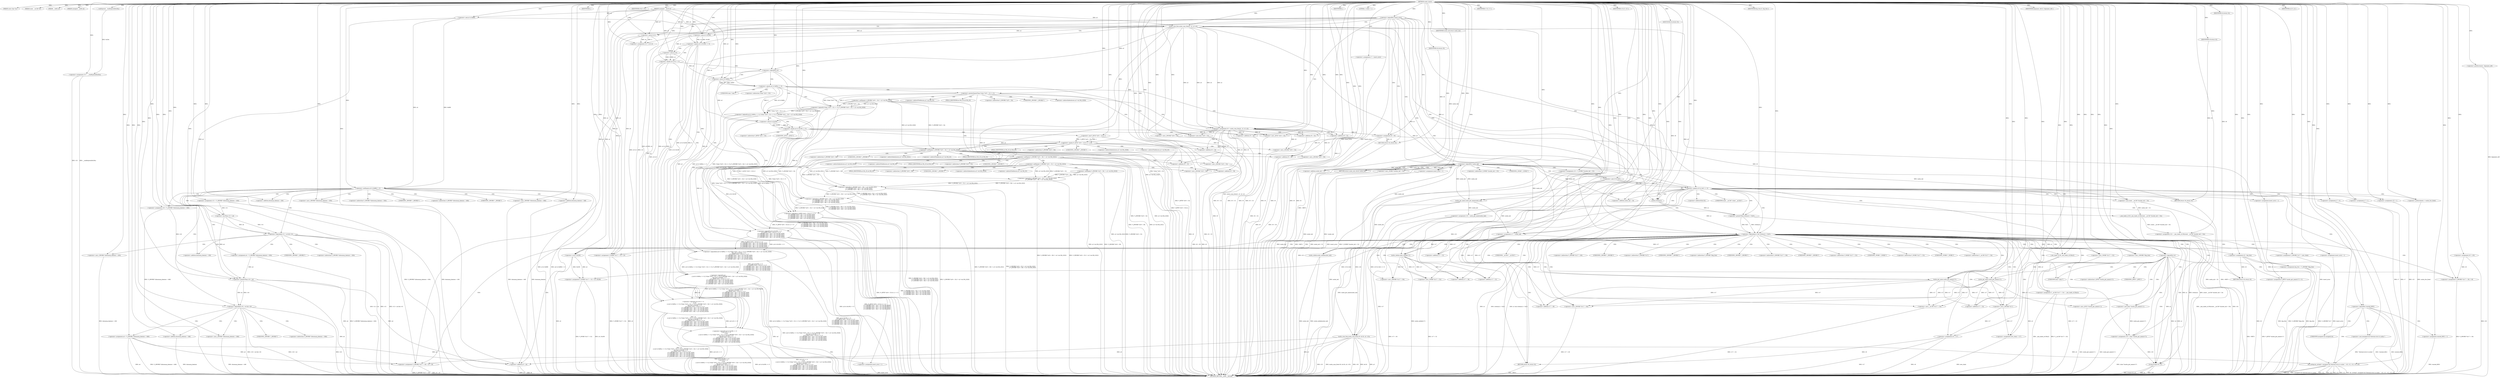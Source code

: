 digraph cache_insert {  
"1000118" [label = "(METHOD,cache_insert)" ]
"1000555" [label = "(METHOD_RETURN,__int64 __fastcall)" ]
"1000119" [label = "(PARAM,const char *a1)" ]
"1000120" [label = "(PARAM,const __m128i *a2)" ]
"1000121" [label = "(PARAM,__int64 a3)" ]
"1000122" [label = "(PARAM,unsigned __int64 a4)" ]
"1000123" [label = "(PARAM,unsigned __int16 a5)" ]
"1000142" [label = "(<operator>.assignment,v25 = __readfsqword(0x28u))" ]
"1000144" [label = "(__readfsqword,__readfsqword(0x28u))" ]
"1000147" [label = "(<operator>.notEquals,(a5 & 0x980) != 0)" ]
"1000148" [label = "(<operator>.and,a5 & 0x980)" ]
"1000153" [label = "(<operator>.assignment,v15 = *(_QWORD *)(dnsmasq_daemon + 456))" ]
"1000156" [label = "(<operator>.cast,(_QWORD *)(dnsmasq_daemon + 456))" ]
"1000158" [label = "(<operator>.addition,dnsmasq_daemon + 456)" ]
"1000162" [label = "(<operator>.logicalAnd,v15 < a4 && v15)" ]
"1000163" [label = "(<operator>.lessThan,v15 < a4)" ]
"1000167" [label = "(<operator>.assignment,a4 = *(_QWORD *)(dnsmasq_daemon + 456))" ]
"1000170" [label = "(<operator>.cast,(_QWORD *)(dnsmasq_daemon + 456))" ]
"1000172" [label = "(<operator>.addition,dnsmasq_daemon + 456)" ]
"1000175" [label = "(<operator>.assignment,v16 = *(_QWORD *)(dnsmasq_daemon + 448))" ]
"1000178" [label = "(<operator>.cast,(_QWORD *)(dnsmasq_daemon + 448))" ]
"1000180" [label = "(<operator>.addition,dnsmasq_daemon + 448)" ]
"1000184" [label = "(<operator>.logicalAnd,v16 > a4 && v16)" ]
"1000185" [label = "(<operator>.greaterThan,v16 > a4)" ]
"1000189" [label = "(<operator>.assignment,a4 = *(_QWORD *)(dnsmasq_daemon + 448))" ]
"1000192" [label = "(<operator>.cast,(_QWORD *)(dnsmasq_daemon + 448))" ]
"1000194" [label = "(<operator>.addition,dnsmasq_daemon + 448)" ]
"1000197" [label = "(<operator>.assignment,v7 = insert_error)" ]
"1000200" [label = "(IDENTIFIER,L,)" ]
"1000202" [label = "(<operator>.logicalNot,!insert_error)" ]
"1000205" [label = "(<operator>.assignment,v9 = cache_scan_free(a1, a2, a3, a5))" ]
"1000207" [label = "(cache_scan_free,cache_scan_free(a1, a2, a3, a5))" ]
"1000212" [label = "(<operator>.assignment,v8 = v9)" ]
"1000216" [label = "(IDENTIFIER,v9,if ( v9 ))" ]
"1000219" [label = "(<operator>.logicalOr,(a5 & 0x180) == 0\n        || (a5 & 8) == 0\n        || !a2\n        || ((a5 & 0x80u) == 0 || *(char *)(v9 + 52) >= 0 || *(_DWORD *)(v9 + 24) != a2->m128i_i32[0])\n        && ((a5 & 0x100) == 0\n         || (*(_BYTE *)(v9 + 53) & 1) == 0\n         || *(_DWORD *)(v9 + 24) != a2->m128i_i32[0]\n         || *(_DWORD *)(v9 + 28) != a2->m128i_i32[1]\n         || *(_DWORD *)(v9 + 32) != a2->m128i_i32[2]\n         || *(_DWORD *)(v9 + 36) != a2->m128i_i32[3]))" ]
"1000220" [label = "(<operator>.equals,(a5 & 0x180) == 0)" ]
"1000221" [label = "(<operator>.and,a5 & 0x180)" ]
"1000225" [label = "(<operator>.logicalOr,(a5 & 8) == 0\n        || !a2\n        || ((a5 & 0x80u) == 0 || *(char *)(v9 + 52) >= 0 || *(_DWORD *)(v9 + 24) != a2->m128i_i32[0])\n        && ((a5 & 0x100) == 0\n         || (*(_BYTE *)(v9 + 53) & 1) == 0\n         || *(_DWORD *)(v9 + 24) != a2->m128i_i32[0]\n         || *(_DWORD *)(v9 + 28) != a2->m128i_i32[1]\n         || *(_DWORD *)(v9 + 32) != a2->m128i_i32[2]\n         || *(_DWORD *)(v9 + 36) != a2->m128i_i32[3]))" ]
"1000226" [label = "(<operator>.equals,(a5 & 8) == 0)" ]
"1000227" [label = "(<operator>.and,a5 & 8)" ]
"1000231" [label = "(<operator>.logicalOr,!a2\n        || ((a5 & 0x80u) == 0 || *(char *)(v9 + 52) >= 0 || *(_DWORD *)(v9 + 24) != a2->m128i_i32[0])\n        && ((a5 & 0x100) == 0\n         || (*(_BYTE *)(v9 + 53) & 1) == 0\n         || *(_DWORD *)(v9 + 24) != a2->m128i_i32[0]\n         || *(_DWORD *)(v9 + 28) != a2->m128i_i32[1]\n         || *(_DWORD *)(v9 + 32) != a2->m128i_i32[2]\n         || *(_DWORD *)(v9 + 36) != a2->m128i_i32[3]))" ]
"1000232" [label = "(<operator>.logicalNot,!a2)" ]
"1000234" [label = "(<operator>.logicalAnd,((a5 & 0x80u) == 0 || *(char *)(v9 + 52) >= 0 || *(_DWORD *)(v9 + 24) != a2->m128i_i32[0])\n        && ((a5 & 0x100) == 0\n         || (*(_BYTE *)(v9 + 53) & 1) == 0\n         || *(_DWORD *)(v9 + 24) != a2->m128i_i32[0]\n         || *(_DWORD *)(v9 + 28) != a2->m128i_i32[1]\n         || *(_DWORD *)(v9 + 32) != a2->m128i_i32[2]\n         || *(_DWORD *)(v9 + 36) != a2->m128i_i32[3]))" ]
"1000235" [label = "(<operator>.logicalOr,(a5 & 0x80u) == 0 || *(char *)(v9 + 52) >= 0 || *(_DWORD *)(v9 + 24) != a2->m128i_i32[0])" ]
"1000236" [label = "(<operator>.equals,(a5 & 0x80u) == 0)" ]
"1000237" [label = "(<operator>.and,a5 & 0x80u)" ]
"1000241" [label = "(<operator>.logicalOr,*(char *)(v9 + 52) >= 0 || *(_DWORD *)(v9 + 24) != a2->m128i_i32[0])" ]
"1000242" [label = "(<operator>.greaterEqualsThan,*(char *)(v9 + 52) >= 0)" ]
"1000244" [label = "(<operator>.cast,(char *)(v9 + 52))" ]
"1000246" [label = "(<operator>.addition,v9 + 52)" ]
"1000250" [label = "(<operator>.notEquals,*(_DWORD *)(v9 + 24) != a2->m128i_i32[0])" ]
"1000252" [label = "(<operator>.cast,(_DWORD *)(v9 + 24))" ]
"1000254" [label = "(<operator>.addition,v9 + 24)" ]
"1000262" [label = "(<operator>.logicalOr,(a5 & 0x100) == 0\n         || (*(_BYTE *)(v9 + 53) & 1) == 0\n         || *(_DWORD *)(v9 + 24) != a2->m128i_i32[0]\n         || *(_DWORD *)(v9 + 28) != a2->m128i_i32[1]\n         || *(_DWORD *)(v9 + 32) != a2->m128i_i32[2]\n         || *(_DWORD *)(v9 + 36) != a2->m128i_i32[3])" ]
"1000263" [label = "(<operator>.equals,(a5 & 0x100) == 0)" ]
"1000264" [label = "(<operator>.and,a5 & 0x100)" ]
"1000268" [label = "(<operator>.logicalOr,(*(_BYTE *)(v9 + 53) & 1) == 0\n         || *(_DWORD *)(v9 + 24) != a2->m128i_i32[0]\n         || *(_DWORD *)(v9 + 28) != a2->m128i_i32[1]\n         || *(_DWORD *)(v9 + 32) != a2->m128i_i32[2]\n         || *(_DWORD *)(v9 + 36) != a2->m128i_i32[3])" ]
"1000269" [label = "(<operator>.equals,(*(_BYTE *)(v9 + 53) & 1) == 0)" ]
"1000270" [label = "(<operator>.and,*(_BYTE *)(v9 + 53) & 1)" ]
"1000272" [label = "(<operator>.cast,(_BYTE *)(v9 + 53))" ]
"1000274" [label = "(<operator>.addition,v9 + 53)" ]
"1000279" [label = "(<operator>.logicalOr,*(_DWORD *)(v9 + 24) != a2->m128i_i32[0]\n         || *(_DWORD *)(v9 + 28) != a2->m128i_i32[1]\n         || *(_DWORD *)(v9 + 32) != a2->m128i_i32[2]\n         || *(_DWORD *)(v9 + 36) != a2->m128i_i32[3])" ]
"1000280" [label = "(<operator>.notEquals,*(_DWORD *)(v9 + 24) != a2->m128i_i32[0])" ]
"1000282" [label = "(<operator>.cast,(_DWORD *)(v9 + 24))" ]
"1000284" [label = "(<operator>.addition,v9 + 24)" ]
"1000292" [label = "(<operator>.logicalOr,*(_DWORD *)(v9 + 28) != a2->m128i_i32[1]\n         || *(_DWORD *)(v9 + 32) != a2->m128i_i32[2]\n         || *(_DWORD *)(v9 + 36) != a2->m128i_i32[3])" ]
"1000293" [label = "(<operator>.notEquals,*(_DWORD *)(v9 + 28) != a2->m128i_i32[1])" ]
"1000295" [label = "(<operator>.cast,(_DWORD *)(v9 + 28))" ]
"1000297" [label = "(<operator>.addition,v9 + 28)" ]
"1000305" [label = "(<operator>.logicalOr,*(_DWORD *)(v9 + 32) != a2->m128i_i32[2]\n         || *(_DWORD *)(v9 + 36) != a2->m128i_i32[3])" ]
"1000306" [label = "(<operator>.notEquals,*(_DWORD *)(v9 + 32) != a2->m128i_i32[2])" ]
"1000308" [label = "(<operator>.cast,(_DWORD *)(v9 + 32))" ]
"1000310" [label = "(<operator>.addition,v9 + 32)" ]
"1000318" [label = "(<operator>.notEquals,*(_DWORD *)(v9 + 36) != a2->m128i_i32[3])" ]
"1000320" [label = "(<operator>.cast,(_DWORD *)(v9 + 36))" ]
"1000322" [label = "(<operator>.addition,v9 + 36)" ]
"1000331" [label = "(<operator>.assignment,insert_error = 1)" ]
"1000334" [label = "(IDENTIFIER,L,)" ]
"1000335" [label = "(RETURN,return v8;,return v8;)" ]
"1000336" [label = "(IDENTIFIER,v8,return v8;)" ]
"1000337" [label = "(<operator>.assignment,v22 = a5 & 4)" ]
"1000339" [label = "(<operator>.and,a5 & 4)" ]
"1000343" [label = "(LITERAL,1,while ( 1 ))" ]
"1000345" [label = "(<operator>.assignment,v17 = cache_tail)" ]
"1000349" [label = "(<operator>.logicalNot,!cache_tail)" ]
"1000352" [label = "(<operator>.assignment,insert_error = 1)" ]
"1000355" [label = "(RETURN,return cache_tail;,return cache_tail;)" ]
"1000356" [label = "(IDENTIFIER,cache_tail,return cache_tail;)" ]
"1000357" [label = "(<operator>.assignment,v23 = *(_WORD *)(cache_tail + 52))" ]
"1000360" [label = "(<operator>.cast,(_WORD *)(cache_tail + 52))" ]
"1000362" [label = "(<operator>.addition,cache_tail + 52)" ]
"1000366" [label = "(<operator>.equals,(v23 & 0xC) == 0)" ]
"1000367" [label = "(<operator>.and,v23 & 0xC)" ]
"1000373" [label = "(IDENTIFIER,v7,if ( v7 ))" ]
"1000376" [label = "(<operator>.logicalNot,!warned_8855)" ]
"1000379" [label = "(my_syslog,my_syslog(3, (unsigned int)\"Internal error in cache.\", v10, v11, v12, v13, a3))" ]
"1000381" [label = "(<operator>.cast,(unsigned int)\"Internal error in cache.\")" ]
"1000389" [label = "(<operator>.assignment,warned_8855 = 1)" ]
"1000392" [label = "(<operator>.assignment,insert_error = 1)" ]
"1000395" [label = "(RETURN,return v8;,return v8;)" ]
"1000396" [label = "(IDENTIFIER,v8,return v8;)" ]
"1000398" [label = "(IDENTIFIER,v22,if ( v22 ))" ]
"1000400" [label = "(<operator>.assignment,v24 = _mm_loadu_si128((const __m128i *)(cache_tail + 24)))" ]
"1000402" [label = "(_mm_loadu_si128,_mm_loadu_si128((const __m128i *)(cache_tail + 24)))" ]
"1000403" [label = "(<operator>.cast,(const __m128i *)(cache_tail + 24))" ]
"1000405" [label = "(<operator>.addition,cache_tail + 24)" ]
"1000408" [label = "(<operator>.assignment,v18 = cache_get_name(cache_tail))" ]
"1000410" [label = "(cache_get_name,cache_get_name(cache_tail))" ]
"1000412" [label = "(cache_scan_free,cache_scan_free(v18, &v24, a3, v23))" ]
"1000418" [label = "(<operator>.preIncrement,++cache_live_freed)" ]
"1000420" [label = "(<operator>.assignment,v7 = 1)" ]
"1000425" [label = "(<operator>.assignment,v7 = 0)" ]
"1000428" [label = "(<operator>.assignment,v22 = 1)" ]
"1000432" [label = "(<operator>.logicalAnd,a1 && strlen(a1) > 0x31)" ]
"1000434" [label = "(<operator>.greaterThan,strlen(a1) > 0x31)" ]
"1000435" [label = "(strlen,strlen(a1))" ]
"1000439" [label = "(<operator>.assignment,v8 = big_free)" ]
"1000443" [label = "(IDENTIFIER,big_free,if ( big_free ))" ]
"1000445" [label = "(<operator>.assignment,big_free = *(_QWORD *)big_free)" ]
"1000448" [label = "(<operator>.cast,(_QWORD *)big_free)" ]
"1000454" [label = "(<operator>.assignment,insert_error = 1)" ]
"1000457" [label = "(RETURN,return v8;,return v8;)" ]
"1000458" [label = "(IDENTIFIER,v8,return v8;)" ]
"1000459" [label = "(<operator>.assignment,v8 = v20)" ]
"1000463" [label = "(IDENTIFIER,bignames_left,if ( bignames_left ))" ]
"1000464" [label = "(<operator>.preDecrement,--bignames_left)" ]
"1000466" [label = "(cache_unlink,cache_unlink(v17))" ]
"1000468" [label = "(<operator>.assignment,*(_QWORD *)(v17 + 56) = v8)" ]
"1000470" [label = "(<operator>.cast,(_QWORD *)(v17 + 56))" ]
"1000472" [label = "(<operator>.addition,v17 + 56)" ]
"1000476" [label = "(<operator>.assignment,*(_WORD *)(v17 + 52) = a5 | 0x200)" ]
"1000478" [label = "(<operator>.cast,(_WORD *)(v17 + 52))" ]
"1000480" [label = "(<operator>.addition,v17 + 52)" ]
"1000483" [label = "(<operator>.or,a5 | 0x200)" ]
"1000488" [label = "(cache_unlink,cache_unlink(cache_tail))" ]
"1000490" [label = "(<operator>.assignment,*(_WORD *)(v17 + 52) = a5)" ]
"1000492" [label = "(<operator>.cast,(_WORD *)(v17 + 52))" ]
"1000494" [label = "(<operator>.addition,v17 + 52)" ]
"1000499" [label = "(<operator>.logicalNot,!a1)" ]
"1000502" [label = "(<operator>.assignment,*(_BYTE *)cache_get_name(v17) = 0)" ]
"1000504" [label = "(<operator>.cast,(_BYTE *)cache_get_name(v17))" ]
"1000506" [label = "(cache_get_name,cache_get_name(v17))" ]
"1000510" [label = "(<operator>.assignment,v19 = (char *)cache_get_name(v17))" ]
"1000512" [label = "(<operator>.cast,(char *)cache_get_name(v17))" ]
"1000514" [label = "(cache_get_name,cache_get_name(v17))" ]
"1000516" [label = "(strcpy,strcpy(v19, a1))" ]
"1000521" [label = "(IDENTIFIER,a2,if ( a2 ))" ]
"1000522" [label = "(<operator>.assignment,*(__m128i *)(v17 + 24) = _mm_loadu_si128(a2))" ]
"1000524" [label = "(<operator>.cast,(__m128i *)(v17 + 24))" ]
"1000526" [label = "(<operator>.addition,v17 + 24)" ]
"1000529" [label = "(_mm_loadu_si128,_mm_loadu_si128(a2))" ]
"1000531" [label = "(<operator>.assignment,*(_QWORD *)(v17 + 40) = a3 + a4)" ]
"1000533" [label = "(<operator>.cast,(_QWORD *)(v17 + 40))" ]
"1000535" [label = "(<operator>.addition,v17 + 40)" ]
"1000538" [label = "(<operator>.addition,a3 + a4)" ]
"1000541" [label = "(<operator>.assignment,*(_QWORD *)v17 = new_chain)" ]
"1000543" [label = "(<operator>.cast,(_QWORD *)v17)" ]
"1000547" [label = "(<operator>.assignment,new_chain = v17)" ]
"1000550" [label = "(<operator>.assignment,v8 = v17)" ]
"1000553" [label = "(RETURN,return v8;,return v8;)" ]
"1000554" [label = "(IDENTIFIER,v8,return v8;)" ]
"1000155" [label = "(<operator>.indirection,*(_QWORD *)(dnsmasq_daemon + 456))" ]
"1000157" [label = "(UNKNOWN,_QWORD *,_QWORD *)" ]
"1000169" [label = "(<operator>.indirection,*(_QWORD *)(dnsmasq_daemon + 456))" ]
"1000171" [label = "(UNKNOWN,_QWORD *,_QWORD *)" ]
"1000177" [label = "(<operator>.indirection,*(_QWORD *)(dnsmasq_daemon + 448))" ]
"1000179" [label = "(UNKNOWN,_QWORD *,_QWORD *)" ]
"1000191" [label = "(<operator>.indirection,*(_QWORD *)(dnsmasq_daemon + 448))" ]
"1000193" [label = "(UNKNOWN,_QWORD *,_QWORD *)" ]
"1000243" [label = "(<operator>.indirection,*(char *)(v9 + 52))" ]
"1000245" [label = "(UNKNOWN,char *,char *)" ]
"1000251" [label = "(<operator>.indirection,*(_DWORD *)(v9 + 24))" ]
"1000253" [label = "(UNKNOWN,_DWORD *,_DWORD *)" ]
"1000257" [label = "(<operator>.indirectIndexAccess,a2->m128i_i32[0])" ]
"1000258" [label = "(<operator>.indirectFieldAccess,a2->m128i_i32)" ]
"1000260" [label = "(FIELD_IDENTIFIER,m128i_i32,m128i_i32)" ]
"1000271" [label = "(<operator>.indirection,*(_BYTE *)(v9 + 53))" ]
"1000273" [label = "(UNKNOWN,_BYTE *,_BYTE *)" ]
"1000281" [label = "(<operator>.indirection,*(_DWORD *)(v9 + 24))" ]
"1000283" [label = "(UNKNOWN,_DWORD *,_DWORD *)" ]
"1000287" [label = "(<operator>.indirectIndexAccess,a2->m128i_i32[0])" ]
"1000288" [label = "(<operator>.indirectFieldAccess,a2->m128i_i32)" ]
"1000290" [label = "(FIELD_IDENTIFIER,m128i_i32,m128i_i32)" ]
"1000294" [label = "(<operator>.indirection,*(_DWORD *)(v9 + 28))" ]
"1000296" [label = "(UNKNOWN,_DWORD *,_DWORD *)" ]
"1000300" [label = "(<operator>.indirectIndexAccess,a2->m128i_i32[1])" ]
"1000301" [label = "(<operator>.indirectFieldAccess,a2->m128i_i32)" ]
"1000303" [label = "(FIELD_IDENTIFIER,m128i_i32,m128i_i32)" ]
"1000307" [label = "(<operator>.indirection,*(_DWORD *)(v9 + 32))" ]
"1000309" [label = "(UNKNOWN,_DWORD *,_DWORD *)" ]
"1000313" [label = "(<operator>.indirectIndexAccess,a2->m128i_i32[2])" ]
"1000314" [label = "(<operator>.indirectFieldAccess,a2->m128i_i32)" ]
"1000316" [label = "(FIELD_IDENTIFIER,m128i_i32,m128i_i32)" ]
"1000319" [label = "(<operator>.indirection,*(_DWORD *)(v9 + 36))" ]
"1000321" [label = "(UNKNOWN,_DWORD *,_DWORD *)" ]
"1000325" [label = "(<operator>.indirectIndexAccess,a2->m128i_i32[3])" ]
"1000326" [label = "(<operator>.indirectFieldAccess,a2->m128i_i32)" ]
"1000328" [label = "(FIELD_IDENTIFIER,m128i_i32,m128i_i32)" ]
"1000359" [label = "(<operator>.indirection,*(_WORD *)(cache_tail + 52))" ]
"1000361" [label = "(UNKNOWN,_WORD *,_WORD *)" ]
"1000382" [label = "(UNKNOWN,unsigned int,unsigned int)" ]
"1000404" [label = "(UNKNOWN,const __m128i *,const __m128i *)" ]
"1000414" [label = "(<operator>.addressOf,&v24)" ]
"1000447" [label = "(<operator>.indirection,*(_QWORD *)big_free)" ]
"1000449" [label = "(UNKNOWN,_QWORD *,_QWORD *)" ]
"1000469" [label = "(<operator>.indirection,*(_QWORD *)(v17 + 56))" ]
"1000471" [label = "(UNKNOWN,_QWORD *,_QWORD *)" ]
"1000477" [label = "(<operator>.indirection,*(_WORD *)(v17 + 52))" ]
"1000479" [label = "(UNKNOWN,_WORD *,_WORD *)" ]
"1000491" [label = "(<operator>.indirection,*(_WORD *)(v17 + 52))" ]
"1000493" [label = "(UNKNOWN,_WORD *,_WORD *)" ]
"1000503" [label = "(<operator>.indirection,*(_BYTE *)cache_get_name(v17))" ]
"1000505" [label = "(UNKNOWN,_BYTE *,_BYTE *)" ]
"1000513" [label = "(UNKNOWN,char *,char *)" ]
"1000523" [label = "(<operator>.indirection,*(__m128i *)(v17 + 24))" ]
"1000525" [label = "(UNKNOWN,__m128i *,__m128i *)" ]
"1000532" [label = "(<operator>.indirection,*(_QWORD *)(v17 + 40))" ]
"1000534" [label = "(UNKNOWN,_QWORD *,_QWORD *)" ]
"1000542" [label = "(<operator>.indirection,*(_QWORD *)v17)" ]
"1000544" [label = "(UNKNOWN,_QWORD *,_QWORD *)" ]
  "1000529" -> "1000555"  [ label = "DDG: a2"] 
  "1000180" -> "1000555"  [ label = "DDG: dnsmasq_daemon"] 
  "1000293" -> "1000555"  [ label = "DDG: *(_DWORD *)(v9 + 28)"] 
  "1000142" -> "1000555"  [ label = "DDG: __readfsqword(0x28u)"] 
  "1000476" -> "1000555"  [ label = "DDG: *(_WORD *)(v17 + 52)"] 
  "1000242" -> "1000555"  [ label = "DDG: *(char *)(v9 + 52)"] 
  "1000412" -> "1000555"  [ label = "DDG: a3"] 
  "1000142" -> "1000555"  [ label = "DDG: v25"] 
  "1000550" -> "1000555"  [ label = "DDG: v8"] 
  "1000468" -> "1000555"  [ label = "DDG: *(_QWORD *)(v17 + 56)"] 
  "1000192" -> "1000555"  [ label = "DDG: dnsmasq_daemon + 448"] 
  "1000516" -> "1000555"  [ label = "DDG: a1"] 
  "1000189" -> "1000555"  [ label = "DDG: *(_QWORD *)(dnsmasq_daemon + 448)"] 
  "1000306" -> "1000555"  [ label = "DDG: *(_DWORD *)(v9 + 32)"] 
  "1000320" -> "1000555"  [ label = "DDG: v9 + 36"] 
  "1000499" -> "1000555"  [ label = "DDG: a1"] 
  "1000202" -> "1000555"  [ label = "DDG: insert_error"] 
  "1000162" -> "1000555"  [ label = "DDG: v15 < a4"] 
  "1000318" -> "1000555"  [ label = "DDG: a2->m128i_i32[3]"] 
  "1000510" -> "1000555"  [ label = "DDG: (char *)cache_get_name(v17)"] 
  "1000162" -> "1000555"  [ label = "DDG: v15"] 
  "1000352" -> "1000555"  [ label = "DDG: insert_error"] 
  "1000318" -> "1000555"  [ label = "DDG: *(_DWORD *)(v9 + 36)"] 
  "1000547" -> "1000555"  [ label = "DDG: new_chain"] 
  "1000268" -> "1000555"  [ label = "DDG: (*(_BYTE *)(v9 + 53) & 1) == 0"] 
  "1000488" -> "1000555"  [ label = "DDG: cache_unlink(cache_tail)"] 
  "1000232" -> "1000555"  [ label = "DDG: a2"] 
  "1000264" -> "1000555"  [ label = "DDG: a5"] 
  "1000538" -> "1000555"  [ label = "DDG: a3"] 
  "1000516" -> "1000555"  [ label = "DDG: v19"] 
  "1000531" -> "1000555"  [ label = "DDG: a3 + a4"] 
  "1000184" -> "1000555"  [ label = "DDG: v16 > a4 && v16"] 
  "1000412" -> "1000555"  [ label = "DDG: v23"] 
  "1000212" -> "1000555"  [ label = "DDG: v8"] 
  "1000244" -> "1000555"  [ label = "DDG: v9 + 52"] 
  "1000538" -> "1000555"  [ label = "DDG: a4"] 
  "1000322" -> "1000555"  [ label = "DDG: v9"] 
  "1000512" -> "1000555"  [ label = "DDG: cache_get_name(v17)"] 
  "1000400" -> "1000555"  [ label = "DDG: v24"] 
  "1000306" -> "1000555"  [ label = "DDG: a2->m128i_i32[2]"] 
  "1000392" -> "1000555"  [ label = "DDG: insert_error"] 
  "1000432" -> "1000555"  [ label = "DDG: a1"] 
  "1000220" -> "1000555"  [ label = "DDG: a5 & 0x180"] 
  "1000231" -> "1000555"  [ label = "DDG: ((a5 & 0x80u) == 0 || *(char *)(v9 + 52) >= 0 || *(_DWORD *)(v9 + 24) != a2->m128i_i32[0])\n        && ((a5 & 0x100) == 0\n         || (*(_BYTE *)(v9 + 53) & 1) == 0\n         || *(_DWORD *)(v9 + 24) != a2->m128i_i32[0]\n         || *(_DWORD *)(v9 + 28) != a2->m128i_i32[1]\n         || *(_DWORD *)(v9 + 32) != a2->m128i_i32[2]\n         || *(_DWORD *)(v9 + 36) != a2->m128i_i32[3])"] 
  "1000272" -> "1000555"  [ label = "DDG: v9 + 53"] 
  "1000476" -> "1000555"  [ label = "DDG: a5 | 0x200"] 
  "1000219" -> "1000555"  [ label = "DDG: (a5 & 0x180) == 0"] 
  "1000297" -> "1000555"  [ label = "DDG: v9"] 
  "1000376" -> "1000555"  [ label = "DDG: !warned_8855"] 
  "1000379" -> "1000555"  [ label = "DDG: v10"] 
  "1000400" -> "1000555"  [ label = "DDG: _mm_loadu_si128((const __m128i *)(cache_tail + 24))"] 
  "1000464" -> "1000555"  [ label = "DDG: bignames_left"] 
  "1000212" -> "1000555"  [ label = "DDG: v9"] 
  "1000439" -> "1000555"  [ label = "DDG: v8"] 
  "1000269" -> "1000555"  [ label = "DDG: *(_BYTE *)(v9 + 53) & 1"] 
  "1000225" -> "1000555"  [ label = "DDG: (a5 & 8) == 0"] 
  "1000235" -> "1000555"  [ label = "DDG: *(char *)(v9 + 52) >= 0 || *(_DWORD *)(v9 + 24) != a2->m128i_i32[0]"] 
  "1000367" -> "1000555"  [ label = "DDG: v23"] 
  "1000241" -> "1000555"  [ label = "DDG: *(_DWORD *)(v9 + 24) != a2->m128i_i32[0]"] 
  "1000262" -> "1000555"  [ label = "DDG: (*(_BYTE *)(v9 + 53) & 1) == 0\n         || *(_DWORD *)(v9 + 24) != a2->m128i_i32[0]\n         || *(_DWORD *)(v9 + 28) != a2->m128i_i32[1]\n         || *(_DWORD *)(v9 + 32) != a2->m128i_i32[2]\n         || *(_DWORD *)(v9 + 36) != a2->m128i_i32[3]"] 
  "1000379" -> "1000555"  [ label = "DDG: v13"] 
  "1000454" -> "1000555"  [ label = "DDG: insert_error"] 
  "1000226" -> "1000555"  [ label = "DDG: a5 & 8"] 
  "1000425" -> "1000555"  [ label = "DDG: v7"] 
  "1000522" -> "1000555"  [ label = "DDG: *(__m128i *)(v17 + 24)"] 
  "1000148" -> "1000555"  [ label = "DDG: a5"] 
  "1000178" -> "1000555"  [ label = "DDG: dnsmasq_daemon + 448"] 
  "1000478" -> "1000555"  [ label = "DDG: v17 + 52"] 
  "1000279" -> "1000555"  [ label = "DDG: *(_DWORD *)(v9 + 28) != a2->m128i_i32[1]\n         || *(_DWORD *)(v9 + 32) != a2->m128i_i32[2]\n         || *(_DWORD *)(v9 + 36) != a2->m128i_i32[3]"] 
  "1000445" -> "1000555"  [ label = "DDG: *(_QWORD *)big_free"] 
  "1000147" -> "1000555"  [ label = "DDG: a5 & 0x980"] 
  "1000308" -> "1000555"  [ label = "DDG: v9 + 32"] 
  "1000147" -> "1000555"  [ label = "DDG: (a5 & 0x980) != 0"] 
  "1000235" -> "1000555"  [ label = "DDG: (a5 & 0x80u) == 0"] 
  "1000153" -> "1000555"  [ label = "DDG: *(_QWORD *)(dnsmasq_daemon + 456)"] 
  "1000418" -> "1000555"  [ label = "DDG: cache_live_freed"] 
  "1000156" -> "1000555"  [ label = "DDG: dnsmasq_daemon + 456"] 
  "1000246" -> "1000555"  [ label = "DDG: v9"] 
  "1000189" -> "1000555"  [ label = "DDG: a4"] 
  "1000504" -> "1000555"  [ label = "DDG: cache_get_name(v17)"] 
  "1000402" -> "1000555"  [ label = "DDG: (const __m128i *)(cache_tail + 24)"] 
  "1000408" -> "1000555"  [ label = "DDG: cache_get_name(cache_tail)"] 
  "1000379" -> "1000555"  [ label = "DDG: v11"] 
  "1000236" -> "1000555"  [ label = "DDG: a5 & 0x80u"] 
  "1000270" -> "1000555"  [ label = "DDG: *(_BYTE *)(v9 + 53)"] 
  "1000262" -> "1000555"  [ label = "DDG: (a5 & 0x100) == 0"] 
  "1000349" -> "1000555"  [ label = "DDG: cache_tail"] 
  "1000524" -> "1000555"  [ label = "DDG: v17 + 24"] 
  "1000345" -> "1000555"  [ label = "DDG: v17"] 
  "1000366" -> "1000555"  [ label = "DDG: v23 & 0xC"] 
  "1000292" -> "1000555"  [ label = "DDG: *(_DWORD *)(v9 + 28) != a2->m128i_i32[1]"] 
  "1000231" -> "1000555"  [ label = "DDG: !a2"] 
  "1000254" -> "1000555"  [ label = "DDG: v9"] 
  "1000184" -> "1000555"  [ label = "DDG: v16 > a4"] 
  "1000205" -> "1000555"  [ label = "DDG: cache_scan_free(a1, a2, a3, a5)"] 
  "1000357" -> "1000555"  [ label = "DDG: *(_WORD *)(cache_tail + 52)"] 
  "1000221" -> "1000555"  [ label = "DDG: a5"] 
  "1000516" -> "1000555"  [ label = "DDG: strcpy(v19, a1)"] 
  "1000268" -> "1000555"  [ label = "DDG: *(_DWORD *)(v9 + 24) != a2->m128i_i32[0]\n         || *(_DWORD *)(v9 + 28) != a2->m128i_i32[1]\n         || *(_DWORD *)(v9 + 32) != a2->m128i_i32[2]\n         || *(_DWORD *)(v9 + 36) != a2->m128i_i32[3]"] 
  "1000274" -> "1000555"  [ label = "DDG: v9"] 
  "1000379" -> "1000555"  [ label = "DDG: my_syslog(3, (unsigned int)\"Internal error in cache.\", v10, v11, v12, v13, a3)"] 
  "1000499" -> "1000555"  [ label = "DDG: !a1"] 
  "1000439" -> "1000555"  [ label = "DDG: big_free"] 
  "1000219" -> "1000555"  [ label = "DDG: (a5 & 8) == 0\n        || !a2\n        || ((a5 & 0x80u) == 0 || *(char *)(v9 + 52) >= 0 || *(_DWORD *)(v9 + 24) != a2->m128i_i32[0])\n        && ((a5 & 0x100) == 0\n         || (*(_BYTE *)(v9 + 53) & 1) == 0\n         || *(_DWORD *)(v9 + 24) != a2->m128i_i32[0]\n         || *(_DWORD *)(v9 + 28) != a2->m128i_i32[1]\n         || *(_DWORD *)(v9 + 32) != a2->m128i_i32[2]\n         || *(_DWORD *)(v9 + 36) != a2->m128i_i32[3])"] 
  "1000445" -> "1000555"  [ label = "DDG: big_free"] 
  "1000366" -> "1000555"  [ label = "DDG: (v23 & 0xC) == 0"] 
  "1000280" -> "1000555"  [ label = "DDG: a2->m128i_i32[0]"] 
  "1000197" -> "1000555"  [ label = "DDG: v7"] 
  "1000331" -> "1000555"  [ label = "DDG: insert_error"] 
  "1000410" -> "1000555"  [ label = "DDG: cache_tail"] 
  "1000349" -> "1000555"  [ label = "DDG: !cache_tail"] 
  "1000225" -> "1000555"  [ label = "DDG: !a2\n        || ((a5 & 0x80u) == 0 || *(char *)(v9 + 52) >= 0 || *(_DWORD *)(v9 + 24) != a2->m128i_i32[0])\n        && ((a5 & 0x100) == 0\n         || (*(_BYTE *)(v9 + 53) & 1) == 0\n         || *(_DWORD *)(v9 + 24) != a2->m128i_i32[0]\n         || *(_DWORD *)(v9 + 28) != a2->m128i_i32[1]\n         || *(_DWORD *)(v9 + 32) != a2->m128i_i32[2]\n         || *(_DWORD *)(v9 + 36) != a2->m128i_i32[3])"] 
  "1000310" -> "1000555"  [ label = "DDG: v9"] 
  "1000502" -> "1000555"  [ label = "DDG: *(_BYTE *)cache_get_name(v17)"] 
  "1000533" -> "1000555"  [ label = "DDG: v17 + 40"] 
  "1000250" -> "1000555"  [ label = "DDG: a2->m128i_i32[0]"] 
  "1000432" -> "1000555"  [ label = "DDG: strlen(a1) > 0x31"] 
  "1000207" -> "1000555"  [ label = "DDG: a2"] 
  "1000184" -> "1000555"  [ label = "DDG: v16"] 
  "1000207" -> "1000555"  [ label = "DDG: a1"] 
  "1000280" -> "1000555"  [ label = "DDG: *(_DWORD *)(v9 + 24)"] 
  "1000379" -> "1000555"  [ label = "DDG: a3"] 
  "1000490" -> "1000555"  [ label = "DDG: *(_WORD *)(v17 + 52)"] 
  "1000531" -> "1000555"  [ label = "DDG: *(_QWORD *)(v17 + 40)"] 
  "1000279" -> "1000555"  [ label = "DDG: *(_DWORD *)(v9 + 24) != a2->m128i_i32[0]"] 
  "1000522" -> "1000555"  [ label = "DDG: _mm_loadu_si128(a2)"] 
  "1000305" -> "1000555"  [ label = "DDG: *(_DWORD *)(v9 + 32) != a2->m128i_i32[2]"] 
  "1000488" -> "1000555"  [ label = "DDG: cache_tail"] 
  "1000293" -> "1000555"  [ label = "DDG: a2->m128i_i32[1]"] 
  "1000185" -> "1000555"  [ label = "DDG: a4"] 
  "1000227" -> "1000555"  [ label = "DDG: a5"] 
  "1000175" -> "1000555"  [ label = "DDG: *(_QWORD *)(dnsmasq_daemon + 448)"] 
  "1000376" -> "1000555"  [ label = "DDG: warned_8855"] 
  "1000432" -> "1000555"  [ label = "DDG: a1 && strlen(a1) > 0x31"] 
  "1000337" -> "1000555"  [ label = "DDG: a5 & 4"] 
  "1000241" -> "1000555"  [ label = "DDG: *(char *)(v9 + 52) >= 0"] 
  "1000483" -> "1000555"  [ label = "DDG: a5"] 
  "1000167" -> "1000555"  [ label = "DDG: *(_QWORD *)(dnsmasq_daemon + 456)"] 
  "1000492" -> "1000555"  [ label = "DDG: v17 + 52"] 
  "1000412" -> "1000555"  [ label = "DDG: cache_scan_free(v18, &v24, a3, v23)"] 
  "1000362" -> "1000555"  [ label = "DDG: cache_tail"] 
  "1000263" -> "1000555"  [ label = "DDG: a5 & 0x100"] 
  "1000292" -> "1000555"  [ label = "DDG: *(_DWORD *)(v9 + 32) != a2->m128i_i32[2]\n         || *(_DWORD *)(v9 + 36) != a2->m128i_i32[3]"] 
  "1000207" -> "1000555"  [ label = "DDG: a3"] 
  "1000282" -> "1000555"  [ label = "DDG: v9 + 24"] 
  "1000237" -> "1000555"  [ label = "DDG: a5"] 
  "1000403" -> "1000555"  [ label = "DDG: cache_tail + 24"] 
  "1000420" -> "1000555"  [ label = "DDG: v7"] 
  "1000339" -> "1000555"  [ label = "DDG: a5"] 
  "1000470" -> "1000555"  [ label = "DDG: v17 + 56"] 
  "1000194" -> "1000555"  [ label = "DDG: dnsmasq_daemon"] 
  "1000490" -> "1000555"  [ label = "DDG: a5"] 
  "1000252" -> "1000555"  [ label = "DDG: v9 + 24"] 
  "1000305" -> "1000555"  [ label = "DDG: *(_DWORD *)(v9 + 36) != a2->m128i_i32[3]"] 
  "1000412" -> "1000555"  [ label = "DDG: v18"] 
  "1000434" -> "1000555"  [ label = "DDG: strlen(a1)"] 
  "1000170" -> "1000555"  [ label = "DDG: dnsmasq_daemon + 456"] 
  "1000202" -> "1000555"  [ label = "DDG: !insert_error"] 
  "1000459" -> "1000555"  [ label = "DDG: v20"] 
  "1000295" -> "1000555"  [ label = "DDG: v9 + 28"] 
  "1000550" -> "1000555"  [ label = "DDG: v17"] 
  "1000234" -> "1000555"  [ label = "DDG: (a5 & 0x100) == 0\n         || (*(_BYTE *)(v9 + 53) & 1) == 0\n         || *(_DWORD *)(v9 + 24) != a2->m128i_i32[0]\n         || *(_DWORD *)(v9 + 28) != a2->m128i_i32[1]\n         || *(_DWORD *)(v9 + 32) != a2->m128i_i32[2]\n         || *(_DWORD *)(v9 + 36) != a2->m128i_i32[3]"] 
  "1000466" -> "1000555"  [ label = "DDG: cache_unlink(v17)"] 
  "1000541" -> "1000555"  [ label = "DDG: *(_QWORD *)v17"] 
  "1000379" -> "1000555"  [ label = "DDG: (unsigned int)\"Internal error in cache.\""] 
  "1000337" -> "1000555"  [ label = "DDG: v22"] 
  "1000123" -> "1000555"  [ label = "DDG: a5"] 
  "1000428" -> "1000555"  [ label = "DDG: v22"] 
  "1000360" -> "1000555"  [ label = "DDG: cache_tail + 52"] 
  "1000379" -> "1000555"  [ label = "DDG: v12"] 
  "1000389" -> "1000555"  [ label = "DDG: warned_8855"] 
  "1000219" -> "1000555"  [ label = "DDG: (a5 & 0x180) == 0\n        || (a5 & 8) == 0\n        || !a2\n        || ((a5 & 0x80u) == 0 || *(char *)(v9 + 52) >= 0 || *(_DWORD *)(v9 + 24) != a2->m128i_i32[0])\n        && ((a5 & 0x100) == 0\n         || (*(_BYTE *)(v9 + 53) & 1) == 0\n         || *(_DWORD *)(v9 + 24) != a2->m128i_i32[0]\n         || *(_DWORD *)(v9 + 28) != a2->m128i_i32[1]\n         || *(_DWORD *)(v9 + 32) != a2->m128i_i32[2]\n         || *(_DWORD *)(v9 + 36) != a2->m128i_i32[3])"] 
  "1000162" -> "1000555"  [ label = "DDG: v15 < a4 && v15"] 
  "1000234" -> "1000555"  [ label = "DDG: (a5 & 0x80u) == 0 || *(char *)(v9 + 52) >= 0 || *(_DWORD *)(v9 + 24) != a2->m128i_i32[0]"] 
  "1000284" -> "1000555"  [ label = "DDG: v9"] 
  "1000250" -> "1000555"  [ label = "DDG: *(_DWORD *)(v9 + 24)"] 
  "1000412" -> "1000555"  [ label = "DDG: &v24"] 
  "1000335" -> "1000555"  [ label = "DDG: <RET>"] 
  "1000395" -> "1000555"  [ label = "DDG: <RET>"] 
  "1000553" -> "1000555"  [ label = "DDG: <RET>"] 
  "1000457" -> "1000555"  [ label = "DDG: <RET>"] 
  "1000355" -> "1000555"  [ label = "DDG: <RET>"] 
  "1000118" -> "1000119"  [ label = "DDG: "] 
  "1000118" -> "1000120"  [ label = "DDG: "] 
  "1000118" -> "1000121"  [ label = "DDG: "] 
  "1000118" -> "1000122"  [ label = "DDG: "] 
  "1000118" -> "1000123"  [ label = "DDG: "] 
  "1000144" -> "1000142"  [ label = "DDG: 0x28u"] 
  "1000118" -> "1000142"  [ label = "DDG: "] 
  "1000118" -> "1000144"  [ label = "DDG: "] 
  "1000148" -> "1000147"  [ label = "DDG: a5"] 
  "1000148" -> "1000147"  [ label = "DDG: 0x980"] 
  "1000123" -> "1000148"  [ label = "DDG: a5"] 
  "1000118" -> "1000148"  [ label = "DDG: "] 
  "1000118" -> "1000147"  [ label = "DDG: "] 
  "1000118" -> "1000153"  [ label = "DDG: "] 
  "1000118" -> "1000156"  [ label = "DDG: "] 
  "1000118" -> "1000158"  [ label = "DDG: "] 
  "1000163" -> "1000162"  [ label = "DDG: v15"] 
  "1000163" -> "1000162"  [ label = "DDG: a4"] 
  "1000153" -> "1000163"  [ label = "DDG: v15"] 
  "1000118" -> "1000163"  [ label = "DDG: "] 
  "1000118" -> "1000162"  [ label = "DDG: "] 
  "1000118" -> "1000167"  [ label = "DDG: "] 
  "1000118" -> "1000170"  [ label = "DDG: "] 
  "1000118" -> "1000172"  [ label = "DDG: "] 
  "1000118" -> "1000175"  [ label = "DDG: "] 
  "1000118" -> "1000178"  [ label = "DDG: "] 
  "1000118" -> "1000180"  [ label = "DDG: "] 
  "1000185" -> "1000184"  [ label = "DDG: v16"] 
  "1000185" -> "1000184"  [ label = "DDG: a4"] 
  "1000175" -> "1000185"  [ label = "DDG: v16"] 
  "1000118" -> "1000185"  [ label = "DDG: "] 
  "1000167" -> "1000185"  [ label = "DDG: a4"] 
  "1000163" -> "1000185"  [ label = "DDG: a4"] 
  "1000118" -> "1000184"  [ label = "DDG: "] 
  "1000118" -> "1000189"  [ label = "DDG: "] 
  "1000118" -> "1000192"  [ label = "DDG: "] 
  "1000118" -> "1000194"  [ label = "DDG: "] 
  "1000118" -> "1000197"  [ label = "DDG: "] 
  "1000118" -> "1000200"  [ label = "DDG: "] 
  "1000118" -> "1000202"  [ label = "DDG: "] 
  "1000207" -> "1000205"  [ label = "DDG: a1"] 
  "1000207" -> "1000205"  [ label = "DDG: a2"] 
  "1000207" -> "1000205"  [ label = "DDG: a3"] 
  "1000207" -> "1000205"  [ label = "DDG: a5"] 
  "1000118" -> "1000205"  [ label = "DDG: "] 
  "1000118" -> "1000207"  [ label = "DDG: "] 
  "1000148" -> "1000207"  [ label = "DDG: a5"] 
  "1000123" -> "1000207"  [ label = "DDG: a5"] 
  "1000205" -> "1000212"  [ label = "DDG: v9"] 
  "1000118" -> "1000212"  [ label = "DDG: "] 
  "1000118" -> "1000216"  [ label = "DDG: "] 
  "1000220" -> "1000219"  [ label = "DDG: a5 & 0x180"] 
  "1000220" -> "1000219"  [ label = "DDG: 0"] 
  "1000221" -> "1000220"  [ label = "DDG: a5"] 
  "1000221" -> "1000220"  [ label = "DDG: 0x180"] 
  "1000207" -> "1000221"  [ label = "DDG: a5"] 
  "1000123" -> "1000221"  [ label = "DDG: a5"] 
  "1000118" -> "1000221"  [ label = "DDG: "] 
  "1000118" -> "1000220"  [ label = "DDG: "] 
  "1000225" -> "1000219"  [ label = "DDG: (a5 & 8) == 0"] 
  "1000225" -> "1000219"  [ label = "DDG: !a2\n        || ((a5 & 0x80u) == 0 || *(char *)(v9 + 52) >= 0 || *(_DWORD *)(v9 + 24) != a2->m128i_i32[0])\n        && ((a5 & 0x100) == 0\n         || (*(_BYTE *)(v9 + 53) & 1) == 0\n         || *(_DWORD *)(v9 + 24) != a2->m128i_i32[0]\n         || *(_DWORD *)(v9 + 28) != a2->m128i_i32[1]\n         || *(_DWORD *)(v9 + 32) != a2->m128i_i32[2]\n         || *(_DWORD *)(v9 + 36) != a2->m128i_i32[3])"] 
  "1000226" -> "1000225"  [ label = "DDG: a5 & 8"] 
  "1000226" -> "1000225"  [ label = "DDG: 0"] 
  "1000227" -> "1000226"  [ label = "DDG: a5"] 
  "1000227" -> "1000226"  [ label = "DDG: 8"] 
  "1000221" -> "1000227"  [ label = "DDG: a5"] 
  "1000123" -> "1000227"  [ label = "DDG: a5"] 
  "1000118" -> "1000227"  [ label = "DDG: "] 
  "1000118" -> "1000226"  [ label = "DDG: "] 
  "1000231" -> "1000225"  [ label = "DDG: !a2"] 
  "1000231" -> "1000225"  [ label = "DDG: ((a5 & 0x80u) == 0 || *(char *)(v9 + 52) >= 0 || *(_DWORD *)(v9 + 24) != a2->m128i_i32[0])\n        && ((a5 & 0x100) == 0\n         || (*(_BYTE *)(v9 + 53) & 1) == 0\n         || *(_DWORD *)(v9 + 24) != a2->m128i_i32[0]\n         || *(_DWORD *)(v9 + 28) != a2->m128i_i32[1]\n         || *(_DWORD *)(v9 + 32) != a2->m128i_i32[2]\n         || *(_DWORD *)(v9 + 36) != a2->m128i_i32[3])"] 
  "1000232" -> "1000231"  [ label = "DDG: a2"] 
  "1000207" -> "1000232"  [ label = "DDG: a2"] 
  "1000118" -> "1000232"  [ label = "DDG: "] 
  "1000234" -> "1000231"  [ label = "DDG: (a5 & 0x80u) == 0 || *(char *)(v9 + 52) >= 0 || *(_DWORD *)(v9 + 24) != a2->m128i_i32[0]"] 
  "1000234" -> "1000231"  [ label = "DDG: (a5 & 0x100) == 0\n         || (*(_BYTE *)(v9 + 53) & 1) == 0\n         || *(_DWORD *)(v9 + 24) != a2->m128i_i32[0]\n         || *(_DWORD *)(v9 + 28) != a2->m128i_i32[1]\n         || *(_DWORD *)(v9 + 32) != a2->m128i_i32[2]\n         || *(_DWORD *)(v9 + 36) != a2->m128i_i32[3]"] 
  "1000235" -> "1000234"  [ label = "DDG: (a5 & 0x80u) == 0"] 
  "1000235" -> "1000234"  [ label = "DDG: *(char *)(v9 + 52) >= 0 || *(_DWORD *)(v9 + 24) != a2->m128i_i32[0]"] 
  "1000236" -> "1000235"  [ label = "DDG: a5 & 0x80u"] 
  "1000236" -> "1000235"  [ label = "DDG: 0"] 
  "1000237" -> "1000236"  [ label = "DDG: a5"] 
  "1000237" -> "1000236"  [ label = "DDG: 0x80u"] 
  "1000227" -> "1000237"  [ label = "DDG: a5"] 
  "1000123" -> "1000237"  [ label = "DDG: a5"] 
  "1000118" -> "1000237"  [ label = "DDG: "] 
  "1000118" -> "1000236"  [ label = "DDG: "] 
  "1000241" -> "1000235"  [ label = "DDG: *(char *)(v9 + 52) >= 0"] 
  "1000241" -> "1000235"  [ label = "DDG: *(_DWORD *)(v9 + 24) != a2->m128i_i32[0]"] 
  "1000242" -> "1000241"  [ label = "DDG: *(char *)(v9 + 52)"] 
  "1000242" -> "1000241"  [ label = "DDG: 0"] 
  "1000118" -> "1000244"  [ label = "DDG: "] 
  "1000205" -> "1000244"  [ label = "DDG: v9"] 
  "1000118" -> "1000246"  [ label = "DDG: "] 
  "1000205" -> "1000246"  [ label = "DDG: v9"] 
  "1000118" -> "1000242"  [ label = "DDG: "] 
  "1000250" -> "1000241"  [ label = "DDG: *(_DWORD *)(v9 + 24)"] 
  "1000250" -> "1000241"  [ label = "DDG: a2->m128i_i32[0]"] 
  "1000118" -> "1000252"  [ label = "DDG: "] 
  "1000205" -> "1000252"  [ label = "DDG: v9"] 
  "1000118" -> "1000254"  [ label = "DDG: "] 
  "1000205" -> "1000254"  [ label = "DDG: v9"] 
  "1000262" -> "1000234"  [ label = "DDG: (a5 & 0x100) == 0"] 
  "1000262" -> "1000234"  [ label = "DDG: (*(_BYTE *)(v9 + 53) & 1) == 0\n         || *(_DWORD *)(v9 + 24) != a2->m128i_i32[0]\n         || *(_DWORD *)(v9 + 28) != a2->m128i_i32[1]\n         || *(_DWORD *)(v9 + 32) != a2->m128i_i32[2]\n         || *(_DWORD *)(v9 + 36) != a2->m128i_i32[3]"] 
  "1000263" -> "1000262"  [ label = "DDG: a5 & 0x100"] 
  "1000263" -> "1000262"  [ label = "DDG: 0"] 
  "1000264" -> "1000263"  [ label = "DDG: a5"] 
  "1000264" -> "1000263"  [ label = "DDG: 0x100"] 
  "1000237" -> "1000264"  [ label = "DDG: a5"] 
  "1000123" -> "1000264"  [ label = "DDG: a5"] 
  "1000118" -> "1000264"  [ label = "DDG: "] 
  "1000118" -> "1000263"  [ label = "DDG: "] 
  "1000268" -> "1000262"  [ label = "DDG: (*(_BYTE *)(v9 + 53) & 1) == 0"] 
  "1000268" -> "1000262"  [ label = "DDG: *(_DWORD *)(v9 + 24) != a2->m128i_i32[0]\n         || *(_DWORD *)(v9 + 28) != a2->m128i_i32[1]\n         || *(_DWORD *)(v9 + 32) != a2->m128i_i32[2]\n         || *(_DWORD *)(v9 + 36) != a2->m128i_i32[3]"] 
  "1000269" -> "1000268"  [ label = "DDG: *(_BYTE *)(v9 + 53) & 1"] 
  "1000269" -> "1000268"  [ label = "DDG: 0"] 
  "1000270" -> "1000269"  [ label = "DDG: *(_BYTE *)(v9 + 53)"] 
  "1000270" -> "1000269"  [ label = "DDG: 1"] 
  "1000118" -> "1000272"  [ label = "DDG: "] 
  "1000205" -> "1000272"  [ label = "DDG: v9"] 
  "1000118" -> "1000274"  [ label = "DDG: "] 
  "1000205" -> "1000274"  [ label = "DDG: v9"] 
  "1000118" -> "1000270"  [ label = "DDG: "] 
  "1000118" -> "1000269"  [ label = "DDG: "] 
  "1000279" -> "1000268"  [ label = "DDG: *(_DWORD *)(v9 + 24) != a2->m128i_i32[0]"] 
  "1000279" -> "1000268"  [ label = "DDG: *(_DWORD *)(v9 + 28) != a2->m128i_i32[1]\n         || *(_DWORD *)(v9 + 32) != a2->m128i_i32[2]\n         || *(_DWORD *)(v9 + 36) != a2->m128i_i32[3]"] 
  "1000280" -> "1000279"  [ label = "DDG: *(_DWORD *)(v9 + 24)"] 
  "1000280" -> "1000279"  [ label = "DDG: a2->m128i_i32[0]"] 
  "1000250" -> "1000280"  [ label = "DDG: *(_DWORD *)(v9 + 24)"] 
  "1000118" -> "1000282"  [ label = "DDG: "] 
  "1000205" -> "1000282"  [ label = "DDG: v9"] 
  "1000118" -> "1000284"  [ label = "DDG: "] 
  "1000205" -> "1000284"  [ label = "DDG: v9"] 
  "1000250" -> "1000280"  [ label = "DDG: a2->m128i_i32[0]"] 
  "1000292" -> "1000279"  [ label = "DDG: *(_DWORD *)(v9 + 28) != a2->m128i_i32[1]"] 
  "1000292" -> "1000279"  [ label = "DDG: *(_DWORD *)(v9 + 32) != a2->m128i_i32[2]\n         || *(_DWORD *)(v9 + 36) != a2->m128i_i32[3]"] 
  "1000293" -> "1000292"  [ label = "DDG: *(_DWORD *)(v9 + 28)"] 
  "1000293" -> "1000292"  [ label = "DDG: a2->m128i_i32[1]"] 
  "1000118" -> "1000295"  [ label = "DDG: "] 
  "1000205" -> "1000295"  [ label = "DDG: v9"] 
  "1000118" -> "1000297"  [ label = "DDG: "] 
  "1000205" -> "1000297"  [ label = "DDG: v9"] 
  "1000305" -> "1000292"  [ label = "DDG: *(_DWORD *)(v9 + 32) != a2->m128i_i32[2]"] 
  "1000305" -> "1000292"  [ label = "DDG: *(_DWORD *)(v9 + 36) != a2->m128i_i32[3]"] 
  "1000306" -> "1000305"  [ label = "DDG: *(_DWORD *)(v9 + 32)"] 
  "1000306" -> "1000305"  [ label = "DDG: a2->m128i_i32[2]"] 
  "1000118" -> "1000308"  [ label = "DDG: "] 
  "1000205" -> "1000308"  [ label = "DDG: v9"] 
  "1000118" -> "1000310"  [ label = "DDG: "] 
  "1000205" -> "1000310"  [ label = "DDG: v9"] 
  "1000318" -> "1000305"  [ label = "DDG: *(_DWORD *)(v9 + 36)"] 
  "1000318" -> "1000305"  [ label = "DDG: a2->m128i_i32[3]"] 
  "1000118" -> "1000320"  [ label = "DDG: "] 
  "1000205" -> "1000320"  [ label = "DDG: v9"] 
  "1000118" -> "1000322"  [ label = "DDG: "] 
  "1000205" -> "1000322"  [ label = "DDG: v9"] 
  "1000118" -> "1000331"  [ label = "DDG: "] 
  "1000118" -> "1000334"  [ label = "DDG: "] 
  "1000336" -> "1000335"  [ label = "DDG: v8"] 
  "1000212" -> "1000335"  [ label = "DDG: v8"] 
  "1000118" -> "1000336"  [ label = "DDG: "] 
  "1000339" -> "1000337"  [ label = "DDG: a5"] 
  "1000339" -> "1000337"  [ label = "DDG: 4"] 
  "1000118" -> "1000337"  [ label = "DDG: "] 
  "1000207" -> "1000339"  [ label = "DDG: a5"] 
  "1000123" -> "1000339"  [ label = "DDG: a5"] 
  "1000118" -> "1000339"  [ label = "DDG: "] 
  "1000118" -> "1000343"  [ label = "DDG: "] 
  "1000410" -> "1000345"  [ label = "DDG: cache_tail"] 
  "1000118" -> "1000345"  [ label = "DDG: "] 
  "1000349" -> "1000345"  [ label = "DDG: cache_tail"] 
  "1000118" -> "1000349"  [ label = "DDG: "] 
  "1000410" -> "1000349"  [ label = "DDG: cache_tail"] 
  "1000118" -> "1000352"  [ label = "DDG: "] 
  "1000356" -> "1000355"  [ label = "DDG: cache_tail"] 
  "1000349" -> "1000355"  [ label = "DDG: cache_tail"] 
  "1000118" -> "1000356"  [ label = "DDG: "] 
  "1000118" -> "1000357"  [ label = "DDG: "] 
  "1000349" -> "1000360"  [ label = "DDG: cache_tail"] 
  "1000118" -> "1000360"  [ label = "DDG: "] 
  "1000349" -> "1000362"  [ label = "DDG: cache_tail"] 
  "1000118" -> "1000362"  [ label = "DDG: "] 
  "1000367" -> "1000366"  [ label = "DDG: v23"] 
  "1000367" -> "1000366"  [ label = "DDG: 0xC"] 
  "1000357" -> "1000367"  [ label = "DDG: v23"] 
  "1000118" -> "1000367"  [ label = "DDG: "] 
  "1000118" -> "1000366"  [ label = "DDG: "] 
  "1000118" -> "1000373"  [ label = "DDG: "] 
  "1000118" -> "1000376"  [ label = "DDG: "] 
  "1000118" -> "1000379"  [ label = "DDG: "] 
  "1000381" -> "1000379"  [ label = "DDG: \"Internal error in cache.\""] 
  "1000118" -> "1000381"  [ label = "DDG: "] 
  "1000412" -> "1000379"  [ label = "DDG: a3"] 
  "1000207" -> "1000379"  [ label = "DDG: a3"] 
  "1000118" -> "1000389"  [ label = "DDG: "] 
  "1000118" -> "1000392"  [ label = "DDG: "] 
  "1000396" -> "1000395"  [ label = "DDG: v8"] 
  "1000212" -> "1000395"  [ label = "DDG: v8"] 
  "1000118" -> "1000396"  [ label = "DDG: "] 
  "1000118" -> "1000398"  [ label = "DDG: "] 
  "1000402" -> "1000400"  [ label = "DDG: (const __m128i *)(cache_tail + 24)"] 
  "1000118" -> "1000400"  [ label = "DDG: "] 
  "1000403" -> "1000402"  [ label = "DDG: cache_tail + 24"] 
  "1000118" -> "1000403"  [ label = "DDG: "] 
  "1000349" -> "1000403"  [ label = "DDG: cache_tail"] 
  "1000118" -> "1000405"  [ label = "DDG: "] 
  "1000349" -> "1000405"  [ label = "DDG: cache_tail"] 
  "1000410" -> "1000408"  [ label = "DDG: cache_tail"] 
  "1000118" -> "1000408"  [ label = "DDG: "] 
  "1000118" -> "1000410"  [ label = "DDG: "] 
  "1000349" -> "1000410"  [ label = "DDG: cache_tail"] 
  "1000408" -> "1000412"  [ label = "DDG: v18"] 
  "1000118" -> "1000412"  [ label = "DDG: "] 
  "1000207" -> "1000412"  [ label = "DDG: a3"] 
  "1000367" -> "1000412"  [ label = "DDG: v23"] 
  "1000118" -> "1000418"  [ label = "DDG: "] 
  "1000118" -> "1000420"  [ label = "DDG: "] 
  "1000118" -> "1000425"  [ label = "DDG: "] 
  "1000118" -> "1000428"  [ label = "DDG: "] 
  "1000435" -> "1000432"  [ label = "DDG: a1"] 
  "1000207" -> "1000432"  [ label = "DDG: a1"] 
  "1000118" -> "1000432"  [ label = "DDG: "] 
  "1000434" -> "1000432"  [ label = "DDG: strlen(a1)"] 
  "1000434" -> "1000432"  [ label = "DDG: 0x31"] 
  "1000435" -> "1000434"  [ label = "DDG: a1"] 
  "1000207" -> "1000435"  [ label = "DDG: a1"] 
  "1000118" -> "1000435"  [ label = "DDG: "] 
  "1000118" -> "1000434"  [ label = "DDG: "] 
  "1000118" -> "1000439"  [ label = "DDG: "] 
  "1000118" -> "1000443"  [ label = "DDG: "] 
  "1000118" -> "1000445"  [ label = "DDG: "] 
  "1000118" -> "1000448"  [ label = "DDG: "] 
  "1000118" -> "1000454"  [ label = "DDG: "] 
  "1000458" -> "1000457"  [ label = "DDG: v8"] 
  "1000439" -> "1000457"  [ label = "DDG: v8"] 
  "1000118" -> "1000458"  [ label = "DDG: "] 
  "1000118" -> "1000459"  [ label = "DDG: "] 
  "1000118" -> "1000463"  [ label = "DDG: "] 
  "1000118" -> "1000464"  [ label = "DDG: "] 
  "1000345" -> "1000466"  [ label = "DDG: v17"] 
  "1000118" -> "1000466"  [ label = "DDG: "] 
  "1000439" -> "1000468"  [ label = "DDG: v8"] 
  "1000459" -> "1000468"  [ label = "DDG: v8"] 
  "1000118" -> "1000468"  [ label = "DDG: "] 
  "1000466" -> "1000470"  [ label = "DDG: v17"] 
  "1000118" -> "1000470"  [ label = "DDG: "] 
  "1000466" -> "1000472"  [ label = "DDG: v17"] 
  "1000118" -> "1000472"  [ label = "DDG: "] 
  "1000483" -> "1000476"  [ label = "DDG: a5"] 
  "1000483" -> "1000476"  [ label = "DDG: 0x200"] 
  "1000118" -> "1000478"  [ label = "DDG: "] 
  "1000466" -> "1000478"  [ label = "DDG: v17"] 
  "1000118" -> "1000480"  [ label = "DDG: "] 
  "1000466" -> "1000480"  [ label = "DDG: v17"] 
  "1000339" -> "1000483"  [ label = "DDG: a5"] 
  "1000123" -> "1000483"  [ label = "DDG: a5"] 
  "1000118" -> "1000483"  [ label = "DDG: "] 
  "1000410" -> "1000488"  [ label = "DDG: cache_tail"] 
  "1000118" -> "1000488"  [ label = "DDG: "] 
  "1000349" -> "1000488"  [ label = "DDG: cache_tail"] 
  "1000339" -> "1000490"  [ label = "DDG: a5"] 
  "1000123" -> "1000490"  [ label = "DDG: a5"] 
  "1000118" -> "1000490"  [ label = "DDG: "] 
  "1000345" -> "1000492"  [ label = "DDG: v17"] 
  "1000118" -> "1000492"  [ label = "DDG: "] 
  "1000345" -> "1000494"  [ label = "DDG: v17"] 
  "1000118" -> "1000494"  [ label = "DDG: "] 
  "1000432" -> "1000499"  [ label = "DDG: a1"] 
  "1000118" -> "1000499"  [ label = "DDG: "] 
  "1000118" -> "1000502"  [ label = "DDG: "] 
  "1000506" -> "1000504"  [ label = "DDG: v17"] 
  "1000118" -> "1000506"  [ label = "DDG: "] 
  "1000345" -> "1000506"  [ label = "DDG: v17"] 
  "1000512" -> "1000510"  [ label = "DDG: cache_get_name(v17)"] 
  "1000118" -> "1000510"  [ label = "DDG: "] 
  "1000514" -> "1000512"  [ label = "DDG: v17"] 
  "1000118" -> "1000514"  [ label = "DDG: "] 
  "1000345" -> "1000514"  [ label = "DDG: v17"] 
  "1000466" -> "1000514"  [ label = "DDG: v17"] 
  "1000510" -> "1000516"  [ label = "DDG: v19"] 
  "1000118" -> "1000516"  [ label = "DDG: "] 
  "1000499" -> "1000516"  [ label = "DDG: a1"] 
  "1000432" -> "1000516"  [ label = "DDG: a1"] 
  "1000118" -> "1000521"  [ label = "DDG: "] 
  "1000529" -> "1000522"  [ label = "DDG: a2"] 
  "1000514" -> "1000524"  [ label = "DDG: v17"] 
  "1000506" -> "1000524"  [ label = "DDG: v17"] 
  "1000118" -> "1000524"  [ label = "DDG: "] 
  "1000514" -> "1000526"  [ label = "DDG: v17"] 
  "1000506" -> "1000526"  [ label = "DDG: v17"] 
  "1000118" -> "1000526"  [ label = "DDG: "] 
  "1000207" -> "1000529"  [ label = "DDG: a2"] 
  "1000118" -> "1000529"  [ label = "DDG: "] 
  "1000412" -> "1000531"  [ label = "DDG: a3"] 
  "1000207" -> "1000531"  [ label = "DDG: a3"] 
  "1000118" -> "1000531"  [ label = "DDG: "] 
  "1000189" -> "1000531"  [ label = "DDG: a4"] 
  "1000185" -> "1000531"  [ label = "DDG: a4"] 
  "1000514" -> "1000533"  [ label = "DDG: v17"] 
  "1000506" -> "1000533"  [ label = "DDG: v17"] 
  "1000118" -> "1000533"  [ label = "DDG: "] 
  "1000514" -> "1000535"  [ label = "DDG: v17"] 
  "1000506" -> "1000535"  [ label = "DDG: v17"] 
  "1000118" -> "1000535"  [ label = "DDG: "] 
  "1000412" -> "1000538"  [ label = "DDG: a3"] 
  "1000207" -> "1000538"  [ label = "DDG: a3"] 
  "1000118" -> "1000538"  [ label = "DDG: "] 
  "1000189" -> "1000538"  [ label = "DDG: a4"] 
  "1000185" -> "1000538"  [ label = "DDG: a4"] 
  "1000118" -> "1000541"  [ label = "DDG: "] 
  "1000118" -> "1000543"  [ label = "DDG: "] 
  "1000514" -> "1000543"  [ label = "DDG: v17"] 
  "1000506" -> "1000543"  [ label = "DDG: v17"] 
  "1000543" -> "1000547"  [ label = "DDG: v17"] 
  "1000118" -> "1000547"  [ label = "DDG: "] 
  "1000118" -> "1000550"  [ label = "DDG: "] 
  "1000543" -> "1000550"  [ label = "DDG: v17"] 
  "1000554" -> "1000553"  [ label = "DDG: v8"] 
  "1000550" -> "1000553"  [ label = "DDG: v8"] 
  "1000118" -> "1000554"  [ label = "DDG: "] 
  "1000147" -> "1000158"  [ label = "CDG: "] 
  "1000147" -> "1000157"  [ label = "CDG: "] 
  "1000147" -> "1000156"  [ label = "CDG: "] 
  "1000147" -> "1000155"  [ label = "CDG: "] 
  "1000147" -> "1000153"  [ label = "CDG: "] 
  "1000147" -> "1000175"  [ label = "CDG: "] 
  "1000147" -> "1000163"  [ label = "CDG: "] 
  "1000147" -> "1000162"  [ label = "CDG: "] 
  "1000147" -> "1000185"  [ label = "CDG: "] 
  "1000147" -> "1000184"  [ label = "CDG: "] 
  "1000147" -> "1000180"  [ label = "CDG: "] 
  "1000147" -> "1000179"  [ label = "CDG: "] 
  "1000147" -> "1000178"  [ label = "CDG: "] 
  "1000147" -> "1000177"  [ label = "CDG: "] 
  "1000162" -> "1000172"  [ label = "CDG: "] 
  "1000162" -> "1000171"  [ label = "CDG: "] 
  "1000162" -> "1000170"  [ label = "CDG: "] 
  "1000162" -> "1000169"  [ label = "CDG: "] 
  "1000162" -> "1000167"  [ label = "CDG: "] 
  "1000184" -> "1000192"  [ label = "CDG: "] 
  "1000184" -> "1000191"  [ label = "CDG: "] 
  "1000184" -> "1000189"  [ label = "CDG: "] 
  "1000184" -> "1000194"  [ label = "CDG: "] 
  "1000184" -> "1000193"  [ label = "CDG: "] 
  "1000202" -> "1000553"  [ label = "CDG: "] 
  "1000202" -> "1000207"  [ label = "CDG: "] 
  "1000202" -> "1000205"  [ label = "CDG: "] 
  "1000202" -> "1000212"  [ label = "CDG: "] 
  "1000202" -> "1000221"  [ label = "CDG: "] 
  "1000202" -> "1000220"  [ label = "CDG: "] 
  "1000202" -> "1000219"  [ label = "CDG: "] 
  "1000202" -> "1000335"  [ label = "CDG: "] 
  "1000202" -> "1000339"  [ label = "CDG: "] 
  "1000202" -> "1000337"  [ label = "CDG: "] 
  "1000202" -> "1000432"  [ label = "CDG: "] 
  "1000202" -> "1000349"  [ label = "CDG: "] 
  "1000202" -> "1000345"  [ label = "CDG: "] 
  "1000202" -> "1000435"  [ label = "CDG: "] 
  "1000202" -> "1000434"  [ label = "CDG: "] 
  "1000219" -> "1000331"  [ label = "CDG: "] 
  "1000220" -> "1000227"  [ label = "CDG: "] 
  "1000220" -> "1000226"  [ label = "CDG: "] 
  "1000220" -> "1000225"  [ label = "CDG: "] 
  "1000226" -> "1000232"  [ label = "CDG: "] 
  "1000226" -> "1000231"  [ label = "CDG: "] 
  "1000232" -> "1000237"  [ label = "CDG: "] 
  "1000232" -> "1000236"  [ label = "CDG: "] 
  "1000232" -> "1000235"  [ label = "CDG: "] 
  "1000232" -> "1000234"  [ label = "CDG: "] 
  "1000235" -> "1000264"  [ label = "CDG: "] 
  "1000235" -> "1000263"  [ label = "CDG: "] 
  "1000235" -> "1000262"  [ label = "CDG: "] 
  "1000236" -> "1000246"  [ label = "CDG: "] 
  "1000236" -> "1000245"  [ label = "CDG: "] 
  "1000236" -> "1000244"  [ label = "CDG: "] 
  "1000236" -> "1000243"  [ label = "CDG: "] 
  "1000236" -> "1000242"  [ label = "CDG: "] 
  "1000236" -> "1000241"  [ label = "CDG: "] 
  "1000242" -> "1000254"  [ label = "CDG: "] 
  "1000242" -> "1000253"  [ label = "CDG: "] 
  "1000242" -> "1000252"  [ label = "CDG: "] 
  "1000242" -> "1000251"  [ label = "CDG: "] 
  "1000242" -> "1000250"  [ label = "CDG: "] 
  "1000242" -> "1000260"  [ label = "CDG: "] 
  "1000242" -> "1000258"  [ label = "CDG: "] 
  "1000242" -> "1000257"  [ label = "CDG: "] 
  "1000263" -> "1000272"  [ label = "CDG: "] 
  "1000263" -> "1000271"  [ label = "CDG: "] 
  "1000263" -> "1000270"  [ label = "CDG: "] 
  "1000263" -> "1000269"  [ label = "CDG: "] 
  "1000263" -> "1000268"  [ label = "CDG: "] 
  "1000263" -> "1000274"  [ label = "CDG: "] 
  "1000263" -> "1000273"  [ label = "CDG: "] 
  "1000269" -> "1000288"  [ label = "CDG: "] 
  "1000269" -> "1000287"  [ label = "CDG: "] 
  "1000269" -> "1000284"  [ label = "CDG: "] 
  "1000269" -> "1000283"  [ label = "CDG: "] 
  "1000269" -> "1000282"  [ label = "CDG: "] 
  "1000269" -> "1000281"  [ label = "CDG: "] 
  "1000269" -> "1000280"  [ label = "CDG: "] 
  "1000269" -> "1000279"  [ label = "CDG: "] 
  "1000269" -> "1000290"  [ label = "CDG: "] 
  "1000280" -> "1000303"  [ label = "CDG: "] 
  "1000280" -> "1000301"  [ label = "CDG: "] 
  "1000280" -> "1000300"  [ label = "CDG: "] 
  "1000280" -> "1000297"  [ label = "CDG: "] 
  "1000280" -> "1000296"  [ label = "CDG: "] 
  "1000280" -> "1000295"  [ label = "CDG: "] 
  "1000280" -> "1000294"  [ label = "CDG: "] 
  "1000280" -> "1000293"  [ label = "CDG: "] 
  "1000280" -> "1000292"  [ label = "CDG: "] 
  "1000293" -> "1000316"  [ label = "CDG: "] 
  "1000293" -> "1000314"  [ label = "CDG: "] 
  "1000293" -> "1000313"  [ label = "CDG: "] 
  "1000293" -> "1000310"  [ label = "CDG: "] 
  "1000293" -> "1000309"  [ label = "CDG: "] 
  "1000293" -> "1000308"  [ label = "CDG: "] 
  "1000293" -> "1000307"  [ label = "CDG: "] 
  "1000293" -> "1000306"  [ label = "CDG: "] 
  "1000293" -> "1000305"  [ label = "CDG: "] 
  "1000306" -> "1000320"  [ label = "CDG: "] 
  "1000306" -> "1000319"  [ label = "CDG: "] 
  "1000306" -> "1000318"  [ label = "CDG: "] 
  "1000306" -> "1000328"  [ label = "CDG: "] 
  "1000306" -> "1000326"  [ label = "CDG: "] 
  "1000306" -> "1000325"  [ label = "CDG: "] 
  "1000306" -> "1000322"  [ label = "CDG: "] 
  "1000306" -> "1000321"  [ label = "CDG: "] 
  "1000349" -> "1000352"  [ label = "CDG: "] 
  "1000349" -> "1000367"  [ label = "CDG: "] 
  "1000349" -> "1000366"  [ label = "CDG: "] 
  "1000349" -> "1000362"  [ label = "CDG: "] 
  "1000349" -> "1000361"  [ label = "CDG: "] 
  "1000349" -> "1000360"  [ label = "CDG: "] 
  "1000349" -> "1000359"  [ label = "CDG: "] 
  "1000349" -> "1000357"  [ label = "CDG: "] 
  "1000349" -> "1000355"  [ label = "CDG: "] 
  "1000366" -> "1000432"  [ label = "CDG: "] 
  "1000366" -> "1000435"  [ label = "CDG: "] 
  "1000366" -> "1000434"  [ label = "CDG: "] 
  "1000366" -> "1000376"  [ label = "CDG: "] 
  "1000366" -> "1000395"  [ label = "CDG: "] 
  "1000366" -> "1000392"  [ label = "CDG: "] 
  "1000366" -> "1000349"  [ label = "CDG: "] 
  "1000366" -> "1000345"  [ label = "CDG: "] 
  "1000366" -> "1000428"  [ label = "CDG: "] 
  "1000366" -> "1000425"  [ label = "CDG: "] 
  "1000366" -> "1000420"  [ label = "CDG: "] 
  "1000366" -> "1000418"  [ label = "CDG: "] 
  "1000366" -> "1000400"  [ label = "CDG: "] 
  "1000366" -> "1000414"  [ label = "CDG: "] 
  "1000366" -> "1000412"  [ label = "CDG: "] 
  "1000366" -> "1000410"  [ label = "CDG: "] 
  "1000366" -> "1000408"  [ label = "CDG: "] 
  "1000366" -> "1000405"  [ label = "CDG: "] 
  "1000366" -> "1000404"  [ label = "CDG: "] 
  "1000366" -> "1000403"  [ label = "CDG: "] 
  "1000366" -> "1000402"  [ label = "CDG: "] 
  "1000376" -> "1000382"  [ label = "CDG: "] 
  "1000376" -> "1000381"  [ label = "CDG: "] 
  "1000376" -> "1000379"  [ label = "CDG: "] 
  "1000376" -> "1000389"  [ label = "CDG: "] 
  "1000432" -> "1000439"  [ label = "CDG: "] 
  "1000432" -> "1000494"  [ label = "CDG: "] 
  "1000432" -> "1000493"  [ label = "CDG: "] 
  "1000432" -> "1000492"  [ label = "CDG: "] 
  "1000432" -> "1000491"  [ label = "CDG: "] 
  "1000432" -> "1000490"  [ label = "CDG: "] 
  "1000432" -> "1000488"  [ label = "CDG: "] 
  "1000432" -> "1000499"  [ label = "CDG: "] 
  "1000432" -> "1000544"  [ label = "CDG: "] 
  "1000432" -> "1000543"  [ label = "CDG: "] 
  "1000432" -> "1000542"  [ label = "CDG: "] 
  "1000432" -> "1000541"  [ label = "CDG: "] 
  "1000432" -> "1000538"  [ label = "CDG: "] 
  "1000432" -> "1000535"  [ label = "CDG: "] 
  "1000432" -> "1000534"  [ label = "CDG: "] 
  "1000432" -> "1000533"  [ label = "CDG: "] 
  "1000432" -> "1000532"  [ label = "CDG: "] 
  "1000432" -> "1000531"  [ label = "CDG: "] 
  "1000432" -> "1000553"  [ label = "CDG: "] 
  "1000432" -> "1000550"  [ label = "CDG: "] 
  "1000432" -> "1000547"  [ label = "CDG: "] 
  "1000432" -> "1000448"  [ label = "CDG: "] 
  "1000432" -> "1000447"  [ label = "CDG: "] 
  "1000432" -> "1000445"  [ label = "CDG: "] 
  "1000432" -> "1000457"  [ label = "CDG: "] 
  "1000432" -> "1000454"  [ label = "CDG: "] 
  "1000432" -> "1000449"  [ label = "CDG: "] 
  "1000432" -> "1000480"  [ label = "CDG: "] 
  "1000432" -> "1000479"  [ label = "CDG: "] 
  "1000432" -> "1000478"  [ label = "CDG: "] 
  "1000432" -> "1000477"  [ label = "CDG: "] 
  "1000432" -> "1000476"  [ label = "CDG: "] 
  "1000432" -> "1000472"  [ label = "CDG: "] 
  "1000432" -> "1000471"  [ label = "CDG: "] 
  "1000432" -> "1000470"  [ label = "CDG: "] 
  "1000432" -> "1000469"  [ label = "CDG: "] 
  "1000432" -> "1000468"  [ label = "CDG: "] 
  "1000432" -> "1000466"  [ label = "CDG: "] 
  "1000432" -> "1000483"  [ label = "CDG: "] 
  "1000432" -> "1000512"  [ label = "CDG: "] 
  "1000432" -> "1000510"  [ label = "CDG: "] 
  "1000432" -> "1000516"  [ label = "CDG: "] 
  "1000432" -> "1000514"  [ label = "CDG: "] 
  "1000432" -> "1000513"  [ label = "CDG: "] 
  "1000432" -> "1000526"  [ label = "CDG: "] 
  "1000432" -> "1000525"  [ label = "CDG: "] 
  "1000432" -> "1000524"  [ label = "CDG: "] 
  "1000432" -> "1000523"  [ label = "CDG: "] 
  "1000432" -> "1000522"  [ label = "CDG: "] 
  "1000432" -> "1000529"  [ label = "CDG: "] 
  "1000499" -> "1000512"  [ label = "CDG: "] 
  "1000499" -> "1000510"  [ label = "CDG: "] 
  "1000499" -> "1000506"  [ label = "CDG: "] 
  "1000499" -> "1000505"  [ label = "CDG: "] 
  "1000499" -> "1000504"  [ label = "CDG: "] 
  "1000499" -> "1000503"  [ label = "CDG: "] 
  "1000499" -> "1000502"  [ label = "CDG: "] 
  "1000499" -> "1000516"  [ label = "CDG: "] 
  "1000499" -> "1000514"  [ label = "CDG: "] 
  "1000499" -> "1000513"  [ label = "CDG: "] 
}
